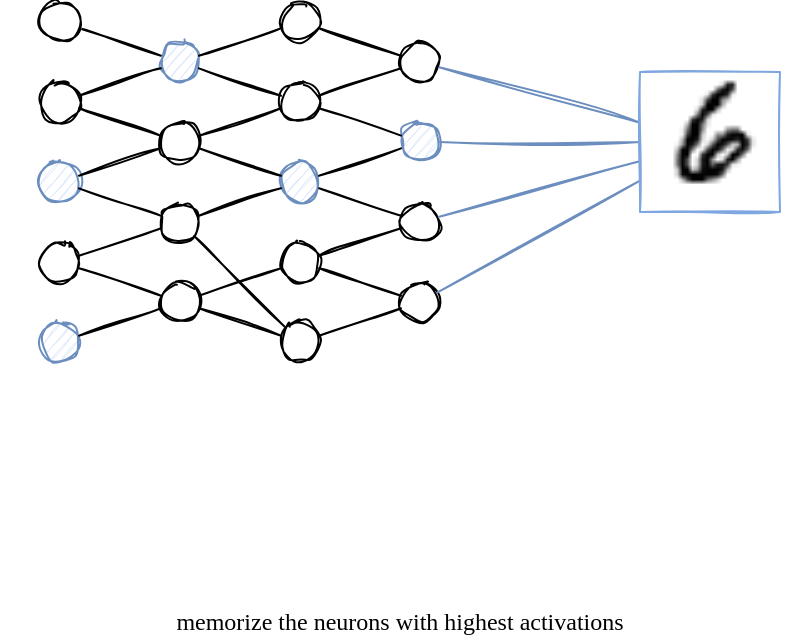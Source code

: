 <mxfile version="14.4.2" type="device"><diagram id="jRcBtCESm79YK5Cia1AC" name="Page-1"><mxGraphModel dx="677" dy="435" grid="1" gridSize="10" guides="1" tooltips="1" connect="1" arrows="1" fold="1" page="1" pageScale="1" pageWidth="850" pageHeight="1100" math="0" shadow="0"><root><mxCell id="0"/><mxCell id="1" parent="0"/><mxCell id="OOp1X1jOIbYF8Cc6vynp-25" style="rounded=0;orthogonalLoop=1;jettySize=auto;html=1;endArrow=none;endFill=0;sketch=1;" edge="1" parent="1" source="OOp1X1jOIbYF8Cc6vynp-1" target="OOp1X1jOIbYF8Cc6vynp-5"><mxGeometry relative="1" as="geometry"/></mxCell><mxCell id="OOp1X1jOIbYF8Cc6vynp-1" value="" style="ellipse;whiteSpace=wrap;html=1;aspect=fixed;sketch=1;" vertex="1" parent="1"><mxGeometry x="240" y="160" width="20" height="20" as="geometry"/></mxCell><mxCell id="OOp1X1jOIbYF8Cc6vynp-2" value="" style="ellipse;whiteSpace=wrap;html=1;aspect=fixed;sketch=1;" vertex="1" parent="1"><mxGeometry x="240" y="200" width="20" height="20" as="geometry"/></mxCell><mxCell id="OOp1X1jOIbYF8Cc6vynp-3" value="" style="ellipse;whiteSpace=wrap;html=1;aspect=fixed;sketch=1;fillColor=#dae8fc;strokeColor=#6c8ebf;" vertex="1" parent="1"><mxGeometry x="240" y="240" width="20" height="20" as="geometry"/></mxCell><mxCell id="OOp1X1jOIbYF8Cc6vynp-4" value="" style="ellipse;whiteSpace=wrap;html=1;aspect=fixed;sketch=1;" vertex="1" parent="1"><mxGeometry x="240" y="280" width="20" height="20" as="geometry"/></mxCell><mxCell id="OOp1X1jOIbYF8Cc6vynp-5" value="" style="ellipse;whiteSpace=wrap;html=1;aspect=fixed;sketch=1;fillColor=#dae8fc;strokeColor=#6c8ebf;" vertex="1" parent="1"><mxGeometry x="300" y="180" width="20" height="20" as="geometry"/></mxCell><mxCell id="OOp1X1jOIbYF8Cc6vynp-6" value="" style="ellipse;whiteSpace=wrap;html=1;aspect=fixed;sketch=1;" vertex="1" parent="1"><mxGeometry x="300" y="220" width="20" height="20" as="geometry"/></mxCell><mxCell id="OOp1X1jOIbYF8Cc6vynp-7" value="" style="ellipse;whiteSpace=wrap;html=1;aspect=fixed;sketch=1;" vertex="1" parent="1"><mxGeometry x="300" y="260" width="20" height="20" as="geometry"/></mxCell><mxCell id="OOp1X1jOIbYF8Cc6vynp-8" value="" style="ellipse;whiteSpace=wrap;html=1;aspect=fixed;sketch=1;" vertex="1" parent="1"><mxGeometry x="300" y="300" width="20" height="20" as="geometry"/></mxCell><mxCell id="OOp1X1jOIbYF8Cc6vynp-9" value="" style="ellipse;whiteSpace=wrap;html=1;aspect=fixed;sketch=1;" vertex="1" parent="1"><mxGeometry x="360" y="160" width="20" height="20" as="geometry"/></mxCell><mxCell id="OOp1X1jOIbYF8Cc6vynp-10" value="" style="ellipse;whiteSpace=wrap;html=1;aspect=fixed;sketch=1;" vertex="1" parent="1"><mxGeometry x="360" y="200" width="20" height="20" as="geometry"/></mxCell><mxCell id="OOp1X1jOIbYF8Cc6vynp-11" value="" style="ellipse;whiteSpace=wrap;html=1;aspect=fixed;sketch=1;fillColor=#dae8fc;strokeColor=#6c8ebf;" vertex="1" parent="1"><mxGeometry x="360" y="240" width="20" height="20" as="geometry"/></mxCell><mxCell id="OOp1X1jOIbYF8Cc6vynp-12" value="" style="ellipse;whiteSpace=wrap;html=1;aspect=fixed;sketch=1;" vertex="1" parent="1"><mxGeometry x="360" y="280" width="20" height="20" as="geometry"/></mxCell><mxCell id="OOp1X1jOIbYF8Cc6vynp-13" value="" style="ellipse;whiteSpace=wrap;html=1;aspect=fixed;sketch=1;fillColor=#dae8fc;strokeColor=#6c8ebf;" vertex="1" parent="1"><mxGeometry x="240" y="320" width="20" height="20" as="geometry"/></mxCell><mxCell id="OOp1X1jOIbYF8Cc6vynp-14" value="" style="ellipse;whiteSpace=wrap;html=1;aspect=fixed;sketch=1;" vertex="1" parent="1"><mxGeometry x="360" y="320" width="20" height="20" as="geometry"/></mxCell><mxCell id="OOp1X1jOIbYF8Cc6vynp-18" value="" style="ellipse;whiteSpace=wrap;html=1;aspect=fixed;sketch=1;" vertex="1" parent="1"><mxGeometry x="420" y="180" width="20" height="20" as="geometry"/></mxCell><mxCell id="OOp1X1jOIbYF8Cc6vynp-19" value="" style="ellipse;whiteSpace=wrap;html=1;aspect=fixed;sketch=1;fillColor=#dae8fc;strokeColor=#6c8ebf;" vertex="1" parent="1"><mxGeometry x="420" y="220" width="20" height="20" as="geometry"/></mxCell><mxCell id="OOp1X1jOIbYF8Cc6vynp-20" value="" style="ellipse;whiteSpace=wrap;html=1;aspect=fixed;sketch=1;" vertex="1" parent="1"><mxGeometry x="420" y="260" width="20" height="20" as="geometry"/></mxCell><mxCell id="OOp1X1jOIbYF8Cc6vynp-21" value="" style="ellipse;whiteSpace=wrap;html=1;aspect=fixed;sketch=1;" vertex="1" parent="1"><mxGeometry x="420" y="300" width="20" height="20" as="geometry"/></mxCell><mxCell id="OOp1X1jOIbYF8Cc6vynp-26" style="rounded=0;orthogonalLoop=1;jettySize=auto;html=1;endArrow=none;endFill=0;sketch=1;" edge="1" parent="1" source="OOp1X1jOIbYF8Cc6vynp-9" target="OOp1X1jOIbYF8Cc6vynp-5"><mxGeometry relative="1" as="geometry"><mxPoint x="269.487" y="183.162" as="sourcePoint"/><mxPoint x="310.513" y="196.838" as="targetPoint"/></mxGeometry></mxCell><mxCell id="OOp1X1jOIbYF8Cc6vynp-27" value="" style="endArrow=none;html=1;sketch=1;" edge="1" parent="1" source="OOp1X1jOIbYF8Cc6vynp-9" target="OOp1X1jOIbYF8Cc6vynp-18"><mxGeometry width="50" height="50" relative="1" as="geometry"><mxPoint x="420" y="350" as="sourcePoint"/><mxPoint x="470" y="300" as="targetPoint"/></mxGeometry></mxCell><mxCell id="OOp1X1jOIbYF8Cc6vynp-29" value="" style="endArrow=none;html=1;sketch=1;" edge="1" parent="1" source="OOp1X1jOIbYF8Cc6vynp-5" target="OOp1X1jOIbYF8Cc6vynp-2"><mxGeometry width="50" height="50" relative="1" as="geometry"><mxPoint x="290" y="420" as="sourcePoint"/><mxPoint x="340" y="370" as="targetPoint"/></mxGeometry></mxCell><mxCell id="OOp1X1jOIbYF8Cc6vynp-30" value="" style="endArrow=none;html=1;sketch=1;" edge="1" parent="1" source="OOp1X1jOIbYF8Cc6vynp-6" target="OOp1X1jOIbYF8Cc6vynp-2"><mxGeometry width="50" height="50" relative="1" as="geometry"><mxPoint x="310.504" y="203.135" as="sourcePoint"/><mxPoint x="269.487" y="216.838" as="targetPoint"/></mxGeometry></mxCell><mxCell id="OOp1X1jOIbYF8Cc6vynp-31" value="" style="endArrow=none;html=1;sketch=1;" edge="1" parent="1" source="OOp1X1jOIbYF8Cc6vynp-6" target="OOp1X1jOIbYF8Cc6vynp-3"><mxGeometry width="50" height="50" relative="1" as="geometry"><mxPoint x="310.504" y="236.865" as="sourcePoint"/><mxPoint x="269.487" y="223.162" as="targetPoint"/></mxGeometry></mxCell><mxCell id="OOp1X1jOIbYF8Cc6vynp-32" value="" style="endArrow=none;html=1;sketch=1;" edge="1" parent="1" source="OOp1X1jOIbYF8Cc6vynp-10" target="OOp1X1jOIbYF8Cc6vynp-6"><mxGeometry width="50" height="50" relative="1" as="geometry"><mxPoint x="310.504" y="243.135" as="sourcePoint"/><mxPoint x="269.487" y="256.838" as="targetPoint"/></mxGeometry></mxCell><mxCell id="OOp1X1jOIbYF8Cc6vynp-33" value="" style="endArrow=none;html=1;sketch=1;" edge="1" parent="1" source="OOp1X1jOIbYF8Cc6vynp-11" target="OOp1X1jOIbYF8Cc6vynp-6"><mxGeometry width="50" height="50" relative="1" as="geometry"><mxPoint x="370.504" y="223.135" as="sourcePoint"/><mxPoint x="329.487" y="236.838" as="targetPoint"/></mxGeometry></mxCell><mxCell id="OOp1X1jOIbYF8Cc6vynp-34" value="" style="endArrow=none;html=1;sketch=1;" edge="1" parent="1" source="OOp1X1jOIbYF8Cc6vynp-10" target="OOp1X1jOIbYF8Cc6vynp-5"><mxGeometry width="50" height="50" relative="1" as="geometry"><mxPoint x="370.504" y="256.865" as="sourcePoint"/><mxPoint x="329.487" y="243.162" as="targetPoint"/></mxGeometry></mxCell><mxCell id="OOp1X1jOIbYF8Cc6vynp-35" value="" style="endArrow=none;html=1;sketch=1;" edge="1" parent="1" source="OOp1X1jOIbYF8Cc6vynp-10" target="OOp1X1jOIbYF8Cc6vynp-18"><mxGeometry width="50" height="50" relative="1" as="geometry"><mxPoint x="370.504" y="216.865" as="sourcePoint"/><mxPoint x="329.487" y="203.162" as="targetPoint"/></mxGeometry></mxCell><mxCell id="OOp1X1jOIbYF8Cc6vynp-36" value="" style="endArrow=none;html=1;sketch=1;" edge="1" parent="1" source="OOp1X1jOIbYF8Cc6vynp-10" target="OOp1X1jOIbYF8Cc6vynp-19"><mxGeometry width="50" height="50" relative="1" as="geometry"><mxPoint x="389.496" y="216.865" as="sourcePoint"/><mxPoint x="430.513" y="203.162" as="targetPoint"/></mxGeometry></mxCell><mxCell id="OOp1X1jOIbYF8Cc6vynp-37" value="" style="endArrow=none;html=1;sketch=1;" edge="1" parent="1" source="OOp1X1jOIbYF8Cc6vynp-11" target="OOp1X1jOIbYF8Cc6vynp-19"><mxGeometry width="50" height="50" relative="1" as="geometry"><mxPoint x="389.496" y="223.135" as="sourcePoint"/><mxPoint x="430.513" y="236.838" as="targetPoint"/></mxGeometry></mxCell><mxCell id="OOp1X1jOIbYF8Cc6vynp-38" value="" style="endArrow=none;html=1;sketch=1;" edge="1" parent="1" source="OOp1X1jOIbYF8Cc6vynp-11" target="OOp1X1jOIbYF8Cc6vynp-20"><mxGeometry width="50" height="50" relative="1" as="geometry"><mxPoint x="389.496" y="256.865" as="sourcePoint"/><mxPoint x="430.513" y="243.162" as="targetPoint"/></mxGeometry></mxCell><mxCell id="OOp1X1jOIbYF8Cc6vynp-39" value="" style="endArrow=none;html=1;sketch=1;" edge="1" parent="1" source="OOp1X1jOIbYF8Cc6vynp-12" target="OOp1X1jOIbYF8Cc6vynp-20"><mxGeometry width="50" height="50" relative="1" as="geometry"><mxPoint x="389.496" y="263.135" as="sourcePoint"/><mxPoint x="430.513" y="276.838" as="targetPoint"/></mxGeometry></mxCell><mxCell id="OOp1X1jOIbYF8Cc6vynp-40" value="" style="endArrow=none;html=1;sketch=1;" edge="1" parent="1" source="OOp1X1jOIbYF8Cc6vynp-12" target="OOp1X1jOIbYF8Cc6vynp-21"><mxGeometry width="50" height="50" relative="1" as="geometry"><mxPoint x="389.496" y="296.865" as="sourcePoint"/><mxPoint x="430.513" y="283.162" as="targetPoint"/></mxGeometry></mxCell><mxCell id="OOp1X1jOIbYF8Cc6vynp-41" value="" style="endArrow=none;html=1;sketch=1;" edge="1" parent="1" source="OOp1X1jOIbYF8Cc6vynp-7" target="OOp1X1jOIbYF8Cc6vynp-14"><mxGeometry width="50" height="50" relative="1" as="geometry"><mxPoint x="389.496" y="303.135" as="sourcePoint"/><mxPoint x="430.513" y="316.838" as="targetPoint"/></mxGeometry></mxCell><mxCell id="OOp1X1jOIbYF8Cc6vynp-42" value="" style="endArrow=none;html=1;sketch=1;" edge="1" parent="1" source="OOp1X1jOIbYF8Cc6vynp-12" target="OOp1X1jOIbYF8Cc6vynp-8"><mxGeometry width="50" height="50" relative="1" as="geometry"><mxPoint x="327.071" y="287.071" as="sourcePoint"/><mxPoint x="372.929" y="332.929" as="targetPoint"/></mxGeometry></mxCell><mxCell id="OOp1X1jOIbYF8Cc6vynp-43" value="" style="endArrow=none;html=1;sketch=1;" edge="1" parent="1" source="OOp1X1jOIbYF8Cc6vynp-21" target="OOp1X1jOIbYF8Cc6vynp-14"><mxGeometry width="50" height="50" relative="1" as="geometry"><mxPoint x="370.504" y="303.135" as="sourcePoint"/><mxPoint x="329.487" y="316.838" as="targetPoint"/></mxGeometry></mxCell><mxCell id="OOp1X1jOIbYF8Cc6vynp-44" value="" style="endArrow=none;html=1;sketch=1;" edge="1" parent="1" source="OOp1X1jOIbYF8Cc6vynp-11" target="OOp1X1jOIbYF8Cc6vynp-7"><mxGeometry width="50" height="50" relative="1" as="geometry"><mxPoint x="430.504" y="323.135" as="sourcePoint"/><mxPoint x="389.487" y="336.838" as="targetPoint"/></mxGeometry></mxCell><mxCell id="OOp1X1jOIbYF8Cc6vynp-45" value="" style="endArrow=none;html=1;sketch=1;" edge="1" parent="1" source="OOp1X1jOIbYF8Cc6vynp-7" target="OOp1X1jOIbYF8Cc6vynp-3"><mxGeometry width="50" height="50" relative="1" as="geometry"><mxPoint x="370.504" y="263.135" as="sourcePoint"/><mxPoint x="329.487" y="276.838" as="targetPoint"/></mxGeometry></mxCell><mxCell id="OOp1X1jOIbYF8Cc6vynp-46" value="" style="endArrow=none;html=1;sketch=1;" edge="1" parent="1" source="OOp1X1jOIbYF8Cc6vynp-7" target="OOp1X1jOIbYF8Cc6vynp-4"><mxGeometry width="50" height="50" relative="1" as="geometry"><mxPoint x="310.504" y="276.865" as="sourcePoint"/><mxPoint x="269.487" y="263.162" as="targetPoint"/></mxGeometry></mxCell><mxCell id="OOp1X1jOIbYF8Cc6vynp-47" value="" style="endArrow=none;html=1;sketch=1;" edge="1" parent="1" source="OOp1X1jOIbYF8Cc6vynp-8" target="OOp1X1jOIbYF8Cc6vynp-4"><mxGeometry width="50" height="50" relative="1" as="geometry"><mxPoint x="310.504" y="283.135" as="sourcePoint"/><mxPoint x="269.487" y="296.838" as="targetPoint"/></mxGeometry></mxCell><mxCell id="OOp1X1jOIbYF8Cc6vynp-48" value="" style="endArrow=none;html=1;sketch=1;" edge="1" parent="1" source="OOp1X1jOIbYF8Cc6vynp-14" target="OOp1X1jOIbYF8Cc6vynp-8"><mxGeometry width="50" height="50" relative="1" as="geometry"><mxPoint x="310.504" y="316.865" as="sourcePoint"/><mxPoint x="269.487" y="303.162" as="targetPoint"/></mxGeometry></mxCell><mxCell id="OOp1X1jOIbYF8Cc6vynp-49" value="" style="endArrow=none;html=1;sketch=1;" edge="1" parent="1" source="OOp1X1jOIbYF8Cc6vynp-8" target="OOp1X1jOIbYF8Cc6vynp-13"><mxGeometry width="50" height="50" relative="1" as="geometry"><mxPoint x="370.504" y="336.865" as="sourcePoint"/><mxPoint x="329.487" y="323.162" as="targetPoint"/></mxGeometry></mxCell><mxCell id="OOp1X1jOIbYF8Cc6vynp-51" style="edgeStyle=none;rounded=0;sketch=1;orthogonalLoop=1;jettySize=auto;html=1;endArrow=none;endFill=0;fillColor=#dae8fc;strokeColor=#6c8ebf;" edge="1" parent="1" source="OOp1X1jOIbYF8Cc6vynp-50" target="OOp1X1jOIbYF8Cc6vynp-18"><mxGeometry relative="1" as="geometry"/></mxCell><mxCell id="OOp1X1jOIbYF8Cc6vynp-52" style="edgeStyle=none;rounded=0;sketch=1;orthogonalLoop=1;jettySize=auto;html=1;endArrow=none;endFill=0;fillColor=#dae8fc;strokeColor=#6c8ebf;" edge="1" parent="1" source="OOp1X1jOIbYF8Cc6vynp-50" target="OOp1X1jOIbYF8Cc6vynp-19"><mxGeometry relative="1" as="geometry"/></mxCell><mxCell id="OOp1X1jOIbYF8Cc6vynp-53" style="edgeStyle=none;rounded=0;sketch=1;orthogonalLoop=1;jettySize=auto;html=1;endArrow=none;endFill=0;fillColor=#dae8fc;strokeColor=#6c8ebf;" edge="1" parent="1" source="OOp1X1jOIbYF8Cc6vynp-50" target="OOp1X1jOIbYF8Cc6vynp-20"><mxGeometry relative="1" as="geometry"/></mxCell><mxCell id="OOp1X1jOIbYF8Cc6vynp-54" style="edgeStyle=none;rounded=0;sketch=1;orthogonalLoop=1;jettySize=auto;html=1;endArrow=none;endFill=0;fillColor=#dae8fc;strokeColor=#6c8ebf;" edge="1" parent="1" source="OOp1X1jOIbYF8Cc6vynp-50" target="OOp1X1jOIbYF8Cc6vynp-21"><mxGeometry relative="1" as="geometry"/></mxCell><mxCell id="OOp1X1jOIbYF8Cc6vynp-50" value="" style="shape=image;imageAspect=0;aspect=fixed;verticalLabelPosition=bottom;verticalAlign=top;sketch=1;image=data:image/png,iVBORw0KGgoAAAANSUhEUgAAABwAAAAcCAAAAABXZoBIAAABEElEQVR4nGP8z4AbMOGRw5S8pSSP4PxHBTmizP5wDqrkCysmZv032CVv+jIzde37j13yGDMz07L/2CVvKjIxbfiPQ7KG2efJfxySlpzKt1CdzgL308aTjKGcqH6GS344zMAgKMPAwDDxMUMPeiB8cmBgOv7/f2+fIhMTwxM0OzczMync+n8+kJmZV5PJ4gGK5KdJzNK1/29GMYlFnzvApIkquY2ZufH/C19m/uwflzX4s1GN7WBm/v/fipn5wP9jzMzFaP6sYAr8f16Kqf//TUWmfgx/MjIyMDAxXpL7oXiYHz0+jzEzH5vOz8zMJLYVM/jO8DIzMTMzM8PcgurPLU5MzMxJ/QeQw5aReqmPDpIAqZVr/mVOi9gAAAAASUVORK5CYII=;imageBorder=#7EA6E0;" vertex="1" parent="1"><mxGeometry x="540" y="195" width="70" height="70" as="geometry"/></mxCell><mxCell id="OOp1X1jOIbYF8Cc6vynp-55" value="memorize the neurons with highest activations" style="text;html=1;strokeColor=none;fillColor=none;align=center;verticalAlign=middle;whiteSpace=wrap;rounded=0;sketch=1;fontFamily=Comic Sans MS;" vertex="1" parent="1"><mxGeometry x="220" y="460" width="400" height="20" as="geometry"/></mxCell><mxCell id="OOp1X1jOIbYF8Cc6vynp-56" value="" style="rounded=0;whiteSpace=wrap;html=1;sketch=1;fontFamily=Comic Sans MS;fillColor=#d5e8d4;strokeColor=#82b366;opacity=0;" vertex="1" parent="1"><mxGeometry x="320" y="382.5" width="120" height="10" as="geometry"/></mxCell><mxCell id="OOp1X1jOIbYF8Cc6vynp-57" value="" style="rounded=0;whiteSpace=wrap;html=1;sketch=1;fontFamily=Comic Sans MS;fillColor=#f8cecc;strokeColor=#b85450;opacity=0;" vertex="1" parent="1"><mxGeometry x="320" y="402.5" width="180" height="10" as="geometry"/></mxCell><mxCell id="OOp1X1jOIbYF8Cc6vynp-58" value="" style="rounded=0;whiteSpace=wrap;html=1;sketch=1;fontFamily=Comic Sans MS;fillColor=#dae8fc;strokeColor=#6c8ebf;opacity=0;" vertex="1" parent="1"><mxGeometry x="320" y="422.5" width="50" height="10" as="geometry"/></mxCell><mxCell id="OOp1X1jOIbYF8Cc6vynp-62" value="" style="text;html=1;fillColor=#d5e8d4;align=center;verticalAlign=middle;whiteSpace=wrap;rounded=0;sketch=1;fontFamily=Comic Sans MS;glass=0;strokeColor=#82b366;opacity=0;" vertex="1" parent="1"><mxGeometry x="280" y="380" width="20" height="15" as="geometry"/></mxCell><mxCell id="OOp1X1jOIbYF8Cc6vynp-63" value="" style="text;html=1;fillColor=#f8cecc;align=center;verticalAlign=middle;whiteSpace=wrap;rounded=0;sketch=1;fontFamily=Comic Sans MS;glass=0;strokeColor=#b85450;opacity=0;" vertex="1" parent="1"><mxGeometry x="280" y="400" width="20" height="15" as="geometry"/></mxCell><mxCell id="OOp1X1jOIbYF8Cc6vynp-64" value="" style="text;html=1;fillColor=#dae8fc;align=center;verticalAlign=middle;whiteSpace=wrap;rounded=0;sketch=1;fontFamily=Comic Sans MS;glass=0;strokeColor=#6c8ebf;opacity=0;" vertex="1" parent="1"><mxGeometry x="280" y="420" width="20" height="15" as="geometry"/></mxCell></root></mxGraphModel></diagram></mxfile>